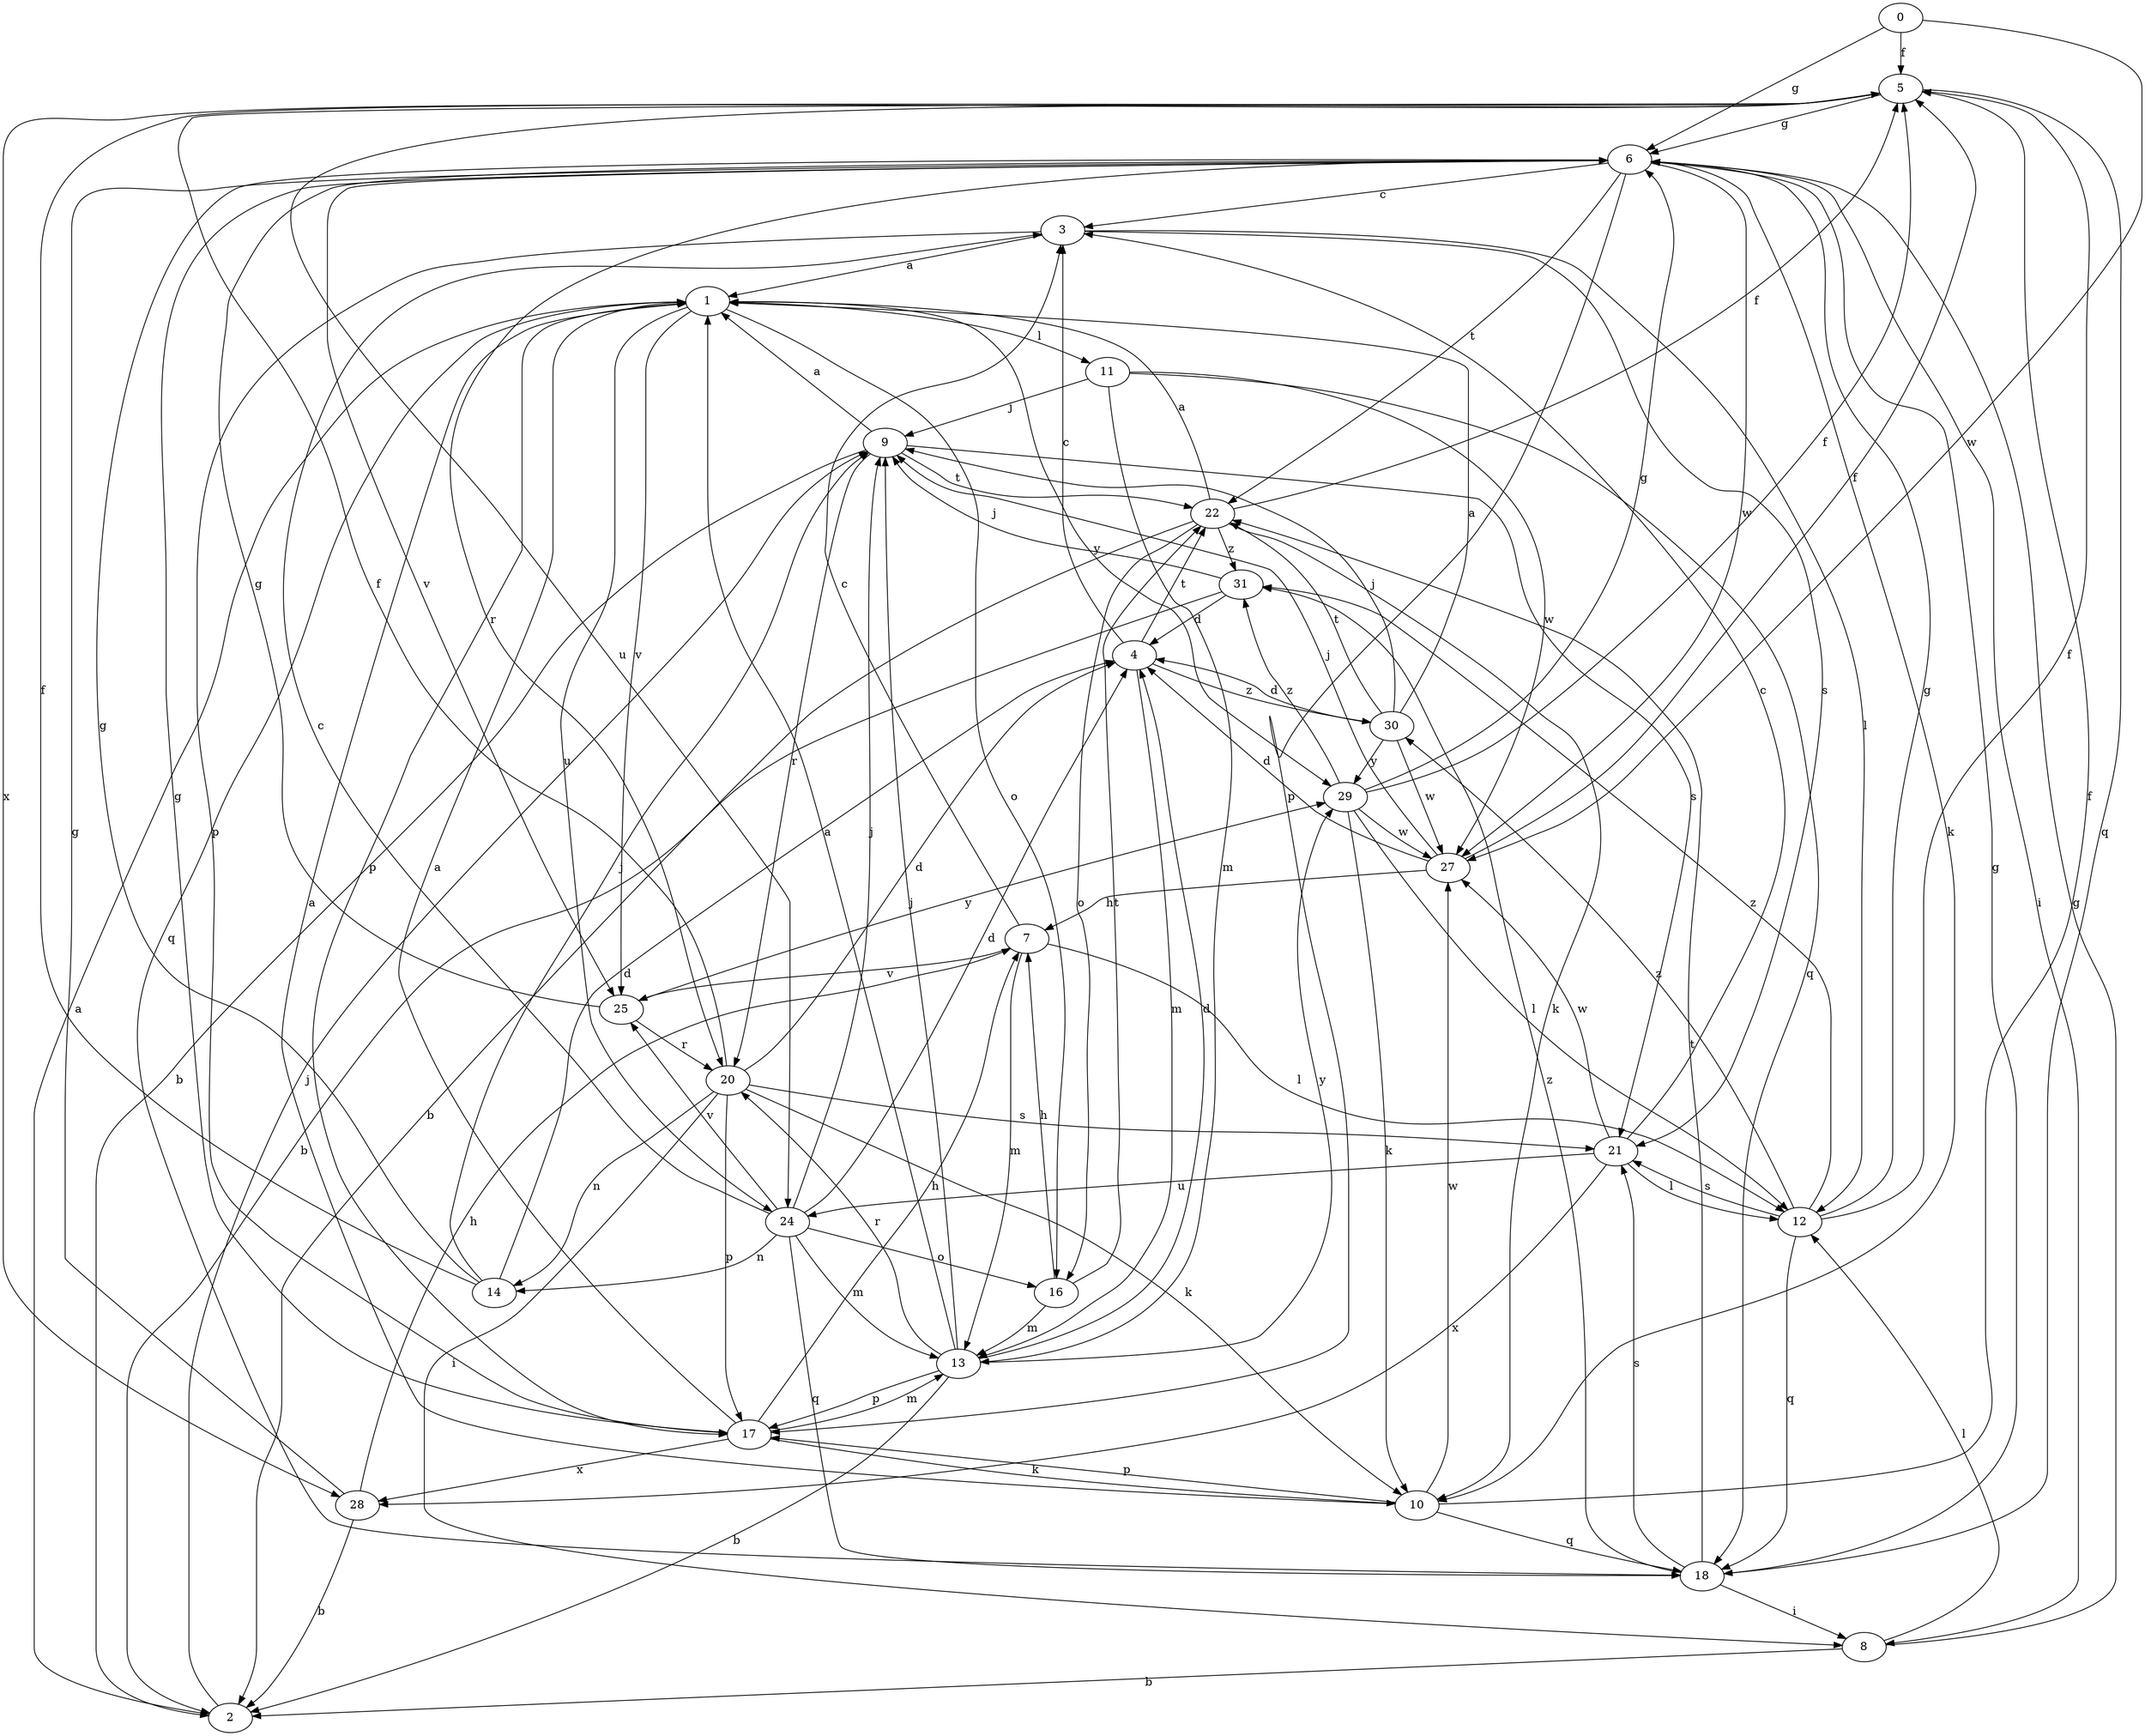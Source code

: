 strict digraph  {
0;
1;
2;
3;
4;
5;
6;
7;
8;
9;
10;
11;
12;
13;
14;
16;
17;
18;
20;
21;
22;
24;
25;
27;
28;
29;
30;
31;
0 -> 5  [label=f];
0 -> 6  [label=g];
0 -> 27  [label=w];
1 -> 11  [label=l];
1 -> 16  [label=o];
1 -> 17  [label=p];
1 -> 18  [label=q];
1 -> 24  [label=u];
1 -> 25  [label=v];
1 -> 29  [label=y];
2 -> 1  [label=a];
2 -> 9  [label=j];
3 -> 1  [label=a];
3 -> 12  [label=l];
3 -> 17  [label=p];
3 -> 21  [label=s];
4 -> 3  [label=c];
4 -> 13  [label=m];
4 -> 22  [label=t];
4 -> 30  [label=z];
5 -> 6  [label=g];
5 -> 18  [label=q];
5 -> 24  [label=u];
5 -> 28  [label=x];
6 -> 3  [label=c];
6 -> 8  [label=i];
6 -> 10  [label=k];
6 -> 17  [label=p];
6 -> 20  [label=r];
6 -> 22  [label=t];
6 -> 25  [label=v];
6 -> 27  [label=w];
7 -> 3  [label=c];
7 -> 12  [label=l];
7 -> 13  [label=m];
7 -> 25  [label=v];
8 -> 2  [label=b];
8 -> 6  [label=g];
8 -> 12  [label=l];
9 -> 1  [label=a];
9 -> 2  [label=b];
9 -> 20  [label=r];
9 -> 21  [label=s];
9 -> 22  [label=t];
10 -> 1  [label=a];
10 -> 5  [label=f];
10 -> 17  [label=p];
10 -> 18  [label=q];
10 -> 27  [label=w];
11 -> 9  [label=j];
11 -> 13  [label=m];
11 -> 18  [label=q];
11 -> 27  [label=w];
12 -> 5  [label=f];
12 -> 6  [label=g];
12 -> 18  [label=q];
12 -> 21  [label=s];
12 -> 30  [label=z];
12 -> 31  [label=z];
13 -> 1  [label=a];
13 -> 2  [label=b];
13 -> 4  [label=d];
13 -> 9  [label=j];
13 -> 17  [label=p];
13 -> 20  [label=r];
13 -> 29  [label=y];
14 -> 4  [label=d];
14 -> 5  [label=f];
14 -> 6  [label=g];
14 -> 9  [label=j];
16 -> 7  [label=h];
16 -> 13  [label=m];
16 -> 22  [label=t];
17 -> 1  [label=a];
17 -> 6  [label=g];
17 -> 7  [label=h];
17 -> 10  [label=k];
17 -> 13  [label=m];
17 -> 28  [label=x];
18 -> 6  [label=g];
18 -> 8  [label=i];
18 -> 21  [label=s];
18 -> 22  [label=t];
18 -> 31  [label=z];
20 -> 4  [label=d];
20 -> 5  [label=f];
20 -> 8  [label=i];
20 -> 10  [label=k];
20 -> 14  [label=n];
20 -> 17  [label=p];
20 -> 21  [label=s];
21 -> 3  [label=c];
21 -> 12  [label=l];
21 -> 24  [label=u];
21 -> 27  [label=w];
21 -> 28  [label=x];
22 -> 1  [label=a];
22 -> 2  [label=b];
22 -> 5  [label=f];
22 -> 10  [label=k];
22 -> 16  [label=o];
22 -> 31  [label=z];
24 -> 3  [label=c];
24 -> 4  [label=d];
24 -> 9  [label=j];
24 -> 13  [label=m];
24 -> 14  [label=n];
24 -> 16  [label=o];
24 -> 18  [label=q];
24 -> 25  [label=v];
25 -> 6  [label=g];
25 -> 20  [label=r];
25 -> 29  [label=y];
27 -> 4  [label=d];
27 -> 5  [label=f];
27 -> 7  [label=h];
27 -> 9  [label=j];
28 -> 2  [label=b];
28 -> 6  [label=g];
28 -> 7  [label=h];
29 -> 5  [label=f];
29 -> 6  [label=g];
29 -> 10  [label=k];
29 -> 12  [label=l];
29 -> 27  [label=w];
29 -> 31  [label=z];
30 -> 1  [label=a];
30 -> 4  [label=d];
30 -> 9  [label=j];
30 -> 22  [label=t];
30 -> 27  [label=w];
30 -> 29  [label=y];
31 -> 2  [label=b];
31 -> 4  [label=d];
31 -> 9  [label=j];
}

